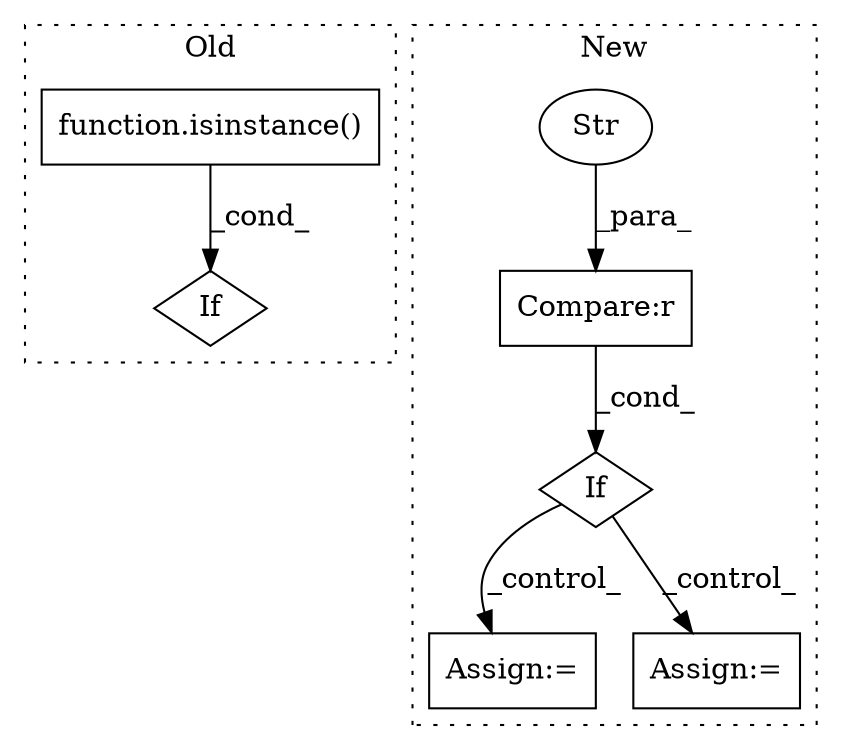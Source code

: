 digraph G {
subgraph cluster0 {
1 [label="function.isinstance()" a="75" s="2883,2906" l="11,1" shape="box"];
3 [label="If" a="96" s="2880,2907" l="3,22" shape="diamond"];
label = "Old";
style="dotted";
}
subgraph cluster1 {
2 [label="If" a="96" s="1788,1810" l="0,14" shape="diamond"];
4 [label="Compare:r" a="40" s="1788" l="22" shape="box"];
5 [label="Str" a="66" s="1800" l="10" shape="ellipse"];
6 [label="Assign:=" a="68" s="2156" l="3" shape="box"];
7 [label="Assign:=" a="68" s="2015" l="3" shape="box"];
label = "New";
style="dotted";
}
1 -> 3 [label="_cond_"];
2 -> 6 [label="_control_"];
2 -> 7 [label="_control_"];
4 -> 2 [label="_cond_"];
5 -> 4 [label="_para_"];
}